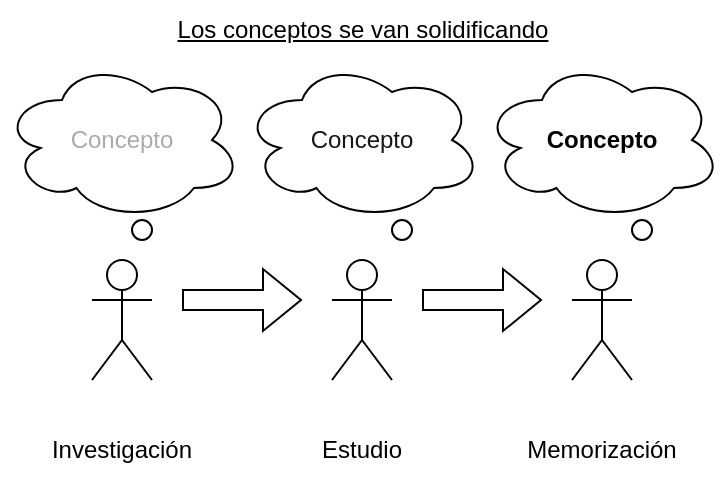 <mxfile version="15.8.7" type="device"><diagram id="sAMWbZNdph-ZoSdvqB3z" name="Page-1"><mxGraphModel dx="496" dy="319" grid="1" gridSize="10" guides="1" tooltips="1" connect="1" arrows="1" fold="1" page="1" pageScale="1" pageWidth="850" pageHeight="1100" math="0" shadow="0"><root><mxCell id="0"/><mxCell id="1" parent="0"/><mxCell id="t0yHK6nhXAaggb3M_CIR-1" value="" style="shape=umlActor;verticalLabelPosition=bottom;verticalAlign=top;html=1;outlineConnect=0;" parent="1" vertex="1"><mxGeometry x="165" y="340" width="30" height="60" as="geometry"/></mxCell><mxCell id="t0yHK6nhXAaggb3M_CIR-2" value="" style="ellipse;shape=cloud;whiteSpace=wrap;html=1;" parent="1" vertex="1"><mxGeometry x="120" y="240" width="120" height="80" as="geometry"/></mxCell><mxCell id="t0yHK6nhXAaggb3M_CIR-8" value="" style="shape=umlActor;verticalLabelPosition=bottom;verticalAlign=top;html=1;outlineConnect=0;" parent="1" vertex="1"><mxGeometry x="285" y="340" width="30" height="60" as="geometry"/></mxCell><mxCell id="t0yHK6nhXAaggb3M_CIR-9" value="" style="ellipse;shape=cloud;whiteSpace=wrap;html=1;" parent="1" vertex="1"><mxGeometry x="240" y="240" width="120" height="80" as="geometry"/></mxCell><mxCell id="t0yHK6nhXAaggb3M_CIR-10" value="" style="shape=umlActor;verticalLabelPosition=bottom;verticalAlign=top;html=1;outlineConnect=0;" parent="1" vertex="1"><mxGeometry x="405" y="340" width="30" height="60" as="geometry"/></mxCell><mxCell id="t0yHK6nhXAaggb3M_CIR-11" value="" style="ellipse;shape=cloud;whiteSpace=wrap;html=1;" parent="1" vertex="1"><mxGeometry x="360" y="240" width="120" height="80" as="geometry"/></mxCell><mxCell id="t0yHK6nhXAaggb3M_CIR-12" value="" style="shape=flexArrow;endArrow=classic;html=1;rounded=0;" parent="1" edge="1"><mxGeometry width="50" height="50" relative="1" as="geometry"><mxPoint x="330" y="360" as="sourcePoint"/><mxPoint x="390" y="360" as="targetPoint"/></mxGeometry></mxCell><mxCell id="t0yHK6nhXAaggb3M_CIR-13" value="" style="shape=flexArrow;endArrow=classic;html=1;rounded=0;" parent="1" edge="1"><mxGeometry width="50" height="50" relative="1" as="geometry"><mxPoint x="210" y="360" as="sourcePoint"/><mxPoint x="270" y="360" as="targetPoint"/></mxGeometry></mxCell><mxCell id="t0yHK6nhXAaggb3M_CIR-14" value="&lt;font color=&quot;#ababab&quot;&gt;Concepto&lt;/font&gt;" style="text;html=1;strokeColor=none;fillColor=none;align=center;verticalAlign=middle;whiteSpace=wrap;rounded=0;" parent="1" vertex="1"><mxGeometry x="150" y="265" width="60" height="30" as="geometry"/></mxCell><mxCell id="t0yHK6nhXAaggb3M_CIR-15" value="&lt;font color=&quot;#171717&quot;&gt;Concepto&lt;/font&gt;" style="text;html=1;strokeColor=none;fillColor=none;align=center;verticalAlign=middle;whiteSpace=wrap;rounded=0;" parent="1" vertex="1"><mxGeometry x="270" y="265" width="60" height="30" as="geometry"/></mxCell><mxCell id="t0yHK6nhXAaggb3M_CIR-16" value="&lt;b&gt;Concepto&lt;/b&gt;" style="text;html=1;strokeColor=none;fillColor=none;align=center;verticalAlign=middle;whiteSpace=wrap;rounded=0;" parent="1" vertex="1"><mxGeometry x="390" y="265" width="60" height="30" as="geometry"/></mxCell><mxCell id="t0yHK6nhXAaggb3M_CIR-17" value="&lt;font color=&quot;#000000&quot;&gt;&lt;u&gt;Los conceptos se van solidificando&lt;/u&gt;&lt;/font&gt;" style="text;html=1;strokeColor=none;fillColor=none;align=center;verticalAlign=middle;whiteSpace=wrap;rounded=0;fontColor=#171717;" parent="1" vertex="1"><mxGeometry x="187.5" y="210" width="225" height="30" as="geometry"/></mxCell><mxCell id="6kgiICWTJrrm5mGZ6Ood-1" value="Investigación" style="text;html=1;strokeColor=none;fillColor=none;align=center;verticalAlign=middle;whiteSpace=wrap;rounded=0;" parent="1" vertex="1"><mxGeometry x="135" y="420" width="90" height="30" as="geometry"/></mxCell><mxCell id="6kgiICWTJrrm5mGZ6Ood-2" value="Estudio" style="text;html=1;strokeColor=none;fillColor=none;align=center;verticalAlign=middle;whiteSpace=wrap;rounded=0;" parent="1" vertex="1"><mxGeometry x="255" y="420" width="90" height="30" as="geometry"/></mxCell><mxCell id="6kgiICWTJrrm5mGZ6Ood-3" value="Memorización" style="text;html=1;strokeColor=none;fillColor=none;align=center;verticalAlign=middle;whiteSpace=wrap;rounded=0;" parent="1" vertex="1"><mxGeometry x="375" y="420" width="90" height="30" as="geometry"/></mxCell><mxCell id="_nj0bQ8dhUcD1rGtWZJQ-1" value="" style="ellipse;whiteSpace=wrap;html=1;" vertex="1" parent="1"><mxGeometry x="185" y="320" width="10" height="10" as="geometry"/></mxCell><mxCell id="_nj0bQ8dhUcD1rGtWZJQ-2" value="" style="ellipse;whiteSpace=wrap;html=1;" vertex="1" parent="1"><mxGeometry x="315" y="320" width="10" height="10" as="geometry"/></mxCell><mxCell id="_nj0bQ8dhUcD1rGtWZJQ-3" value="" style="ellipse;whiteSpace=wrap;html=1;" vertex="1" parent="1"><mxGeometry x="435" y="320" width="10" height="10" as="geometry"/></mxCell></root></mxGraphModel></diagram></mxfile>